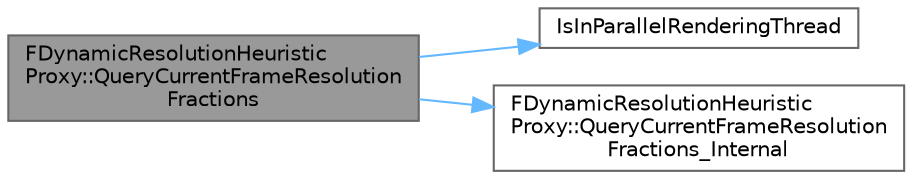 digraph "FDynamicResolutionHeuristicProxy::QueryCurrentFrameResolutionFractions"
{
 // INTERACTIVE_SVG=YES
 // LATEX_PDF_SIZE
  bgcolor="transparent";
  edge [fontname=Helvetica,fontsize=10,labelfontname=Helvetica,labelfontsize=10];
  node [fontname=Helvetica,fontsize=10,shape=box,height=0.2,width=0.4];
  rankdir="LR";
  Node1 [id="Node000001",label="FDynamicResolutionHeuristic\lProxy::QueryCurrentFrameResolution\lFractions",height=0.2,width=0.4,color="gray40", fillcolor="grey60", style="filled", fontcolor="black",tooltip="Returns the view fraction that should be used for current frame."];
  Node1 -> Node2 [id="edge1_Node000001_Node000002",color="steelblue1",style="solid",tooltip=" "];
  Node2 [id="Node000002",label="IsInParallelRenderingThread",height=0.2,width=0.4,color="grey40", fillcolor="white", style="filled",URL="$d5/d8c/CoreGlobals_8h.html#ae8d712316aad069395ad746e9aa79eed",tooltip=" "];
  Node1 -> Node3 [id="edge2_Node000001_Node000003",color="steelblue1",style="solid",tooltip=" "];
  Node3 [id="Node000003",label="FDynamicResolutionHeuristic\lProxy::QueryCurrentFrameResolution\lFractions_Internal",height=0.2,width=0.4,color="grey40", fillcolor="white", style="filled",URL="$d8/dfb/classFDynamicResolutionHeuristicProxy.html#a41c4ad5ab8af1f9c5b62d635abdfa1cf",tooltip=" "];
}
